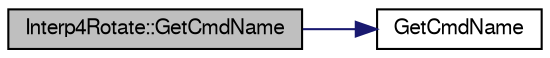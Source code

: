 digraph "Interp4Rotate::GetCmdName"
{
  edge [fontname="FreeSans",fontsize="10",labelfontname="FreeSans",labelfontsize="10"];
  node [fontname="FreeSans",fontsize="10",shape=record];
  rankdir="LR";
  Node12 [label="Interp4Rotate::GetCmdName",height=0.2,width=0.4,color="black", fillcolor="grey75", style="filled", fontcolor="black"];
  Node12 -> Node13 [color="midnightblue",fontsize="10",style="solid",fontname="FreeSans"];
  Node13 [label="GetCmdName",height=0.2,width=0.4,color="black", fillcolor="white", style="filled",URL="$Interp4Rotate_8cpp.html#a161c2be237a6e239fb12733df42be258"];
}
